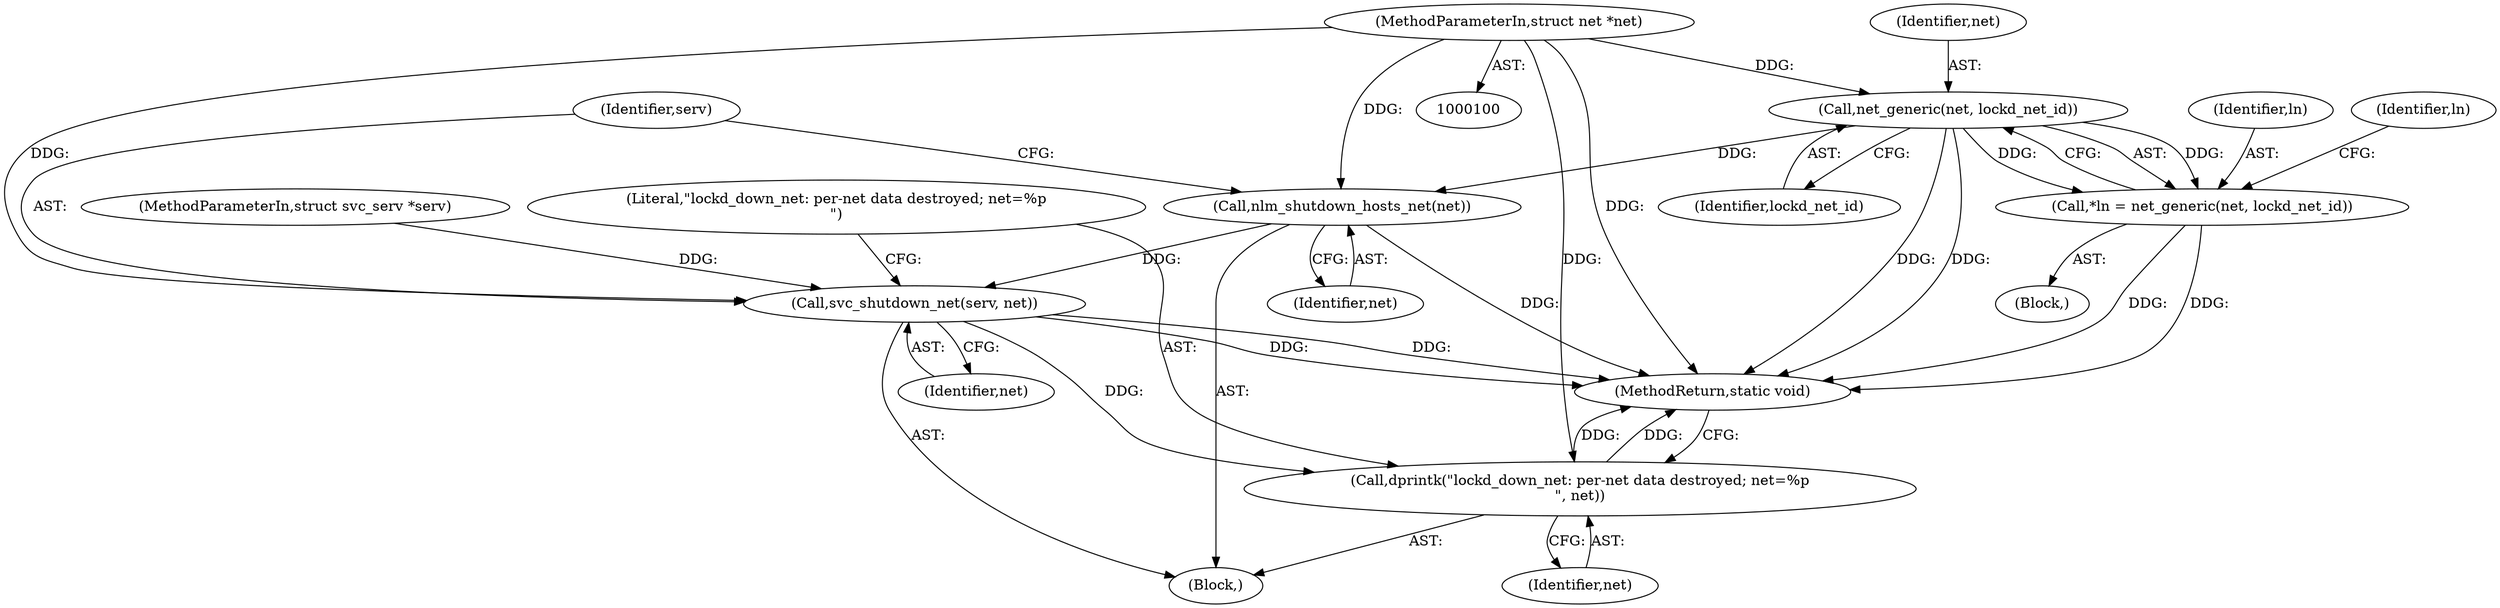 digraph "0_linux_c70422f760c120480fee4de6c38804c72aa26bc1_0@pointer" {
"1000107" [label="(Call,net_generic(net, lockd_net_id))"];
"1000102" [label="(MethodParameterIn,struct net *net)"];
"1000105" [label="(Call,*ln = net_generic(net, lockd_net_id))"];
"1000123" [label="(Call,nlm_shutdown_hosts_net(net))"];
"1000125" [label="(Call,svc_shutdown_net(serv, net))"];
"1000128" [label="(Call,dprintk(\"lockd_down_net: per-net data destroyed; net=%p\n\", net))"];
"1000109" [label="(Identifier,lockd_net_id)"];
"1000128" [label="(Call,dprintk(\"lockd_down_net: per-net data destroyed; net=%p\n\", net))"];
"1000134" [label="(MethodReturn,static void)"];
"1000124" [label="(Identifier,net)"];
"1000127" [label="(Identifier,net)"];
"1000101" [label="(MethodParameterIn,struct svc_serv *serv)"];
"1000102" [label="(MethodParameterIn,struct net *net)"];
"1000108" [label="(Identifier,net)"];
"1000106" [label="(Identifier,ln)"];
"1000112" [label="(Identifier,ln)"];
"1000103" [label="(Block,)"];
"1000126" [label="(Identifier,serv)"];
"1000130" [label="(Identifier,net)"];
"1000105" [label="(Call,*ln = net_generic(net, lockd_net_id))"];
"1000129" [label="(Literal,\"lockd_down_net: per-net data destroyed; net=%p\n\")"];
"1000125" [label="(Call,svc_shutdown_net(serv, net))"];
"1000123" [label="(Call,nlm_shutdown_hosts_net(net))"];
"1000122" [label="(Block,)"];
"1000107" [label="(Call,net_generic(net, lockd_net_id))"];
"1000107" -> "1000105"  [label="AST: "];
"1000107" -> "1000109"  [label="CFG: "];
"1000108" -> "1000107"  [label="AST: "];
"1000109" -> "1000107"  [label="AST: "];
"1000105" -> "1000107"  [label="CFG: "];
"1000107" -> "1000134"  [label="DDG: "];
"1000107" -> "1000134"  [label="DDG: "];
"1000107" -> "1000105"  [label="DDG: "];
"1000107" -> "1000105"  [label="DDG: "];
"1000102" -> "1000107"  [label="DDG: "];
"1000107" -> "1000123"  [label="DDG: "];
"1000102" -> "1000100"  [label="AST: "];
"1000102" -> "1000134"  [label="DDG: "];
"1000102" -> "1000123"  [label="DDG: "];
"1000102" -> "1000125"  [label="DDG: "];
"1000102" -> "1000128"  [label="DDG: "];
"1000105" -> "1000103"  [label="AST: "];
"1000106" -> "1000105"  [label="AST: "];
"1000112" -> "1000105"  [label="CFG: "];
"1000105" -> "1000134"  [label="DDG: "];
"1000105" -> "1000134"  [label="DDG: "];
"1000123" -> "1000122"  [label="AST: "];
"1000123" -> "1000124"  [label="CFG: "];
"1000124" -> "1000123"  [label="AST: "];
"1000126" -> "1000123"  [label="CFG: "];
"1000123" -> "1000134"  [label="DDG: "];
"1000123" -> "1000125"  [label="DDG: "];
"1000125" -> "1000122"  [label="AST: "];
"1000125" -> "1000127"  [label="CFG: "];
"1000126" -> "1000125"  [label="AST: "];
"1000127" -> "1000125"  [label="AST: "];
"1000129" -> "1000125"  [label="CFG: "];
"1000125" -> "1000134"  [label="DDG: "];
"1000125" -> "1000134"  [label="DDG: "];
"1000101" -> "1000125"  [label="DDG: "];
"1000125" -> "1000128"  [label="DDG: "];
"1000128" -> "1000122"  [label="AST: "];
"1000128" -> "1000130"  [label="CFG: "];
"1000129" -> "1000128"  [label="AST: "];
"1000130" -> "1000128"  [label="AST: "];
"1000134" -> "1000128"  [label="CFG: "];
"1000128" -> "1000134"  [label="DDG: "];
"1000128" -> "1000134"  [label="DDG: "];
}
